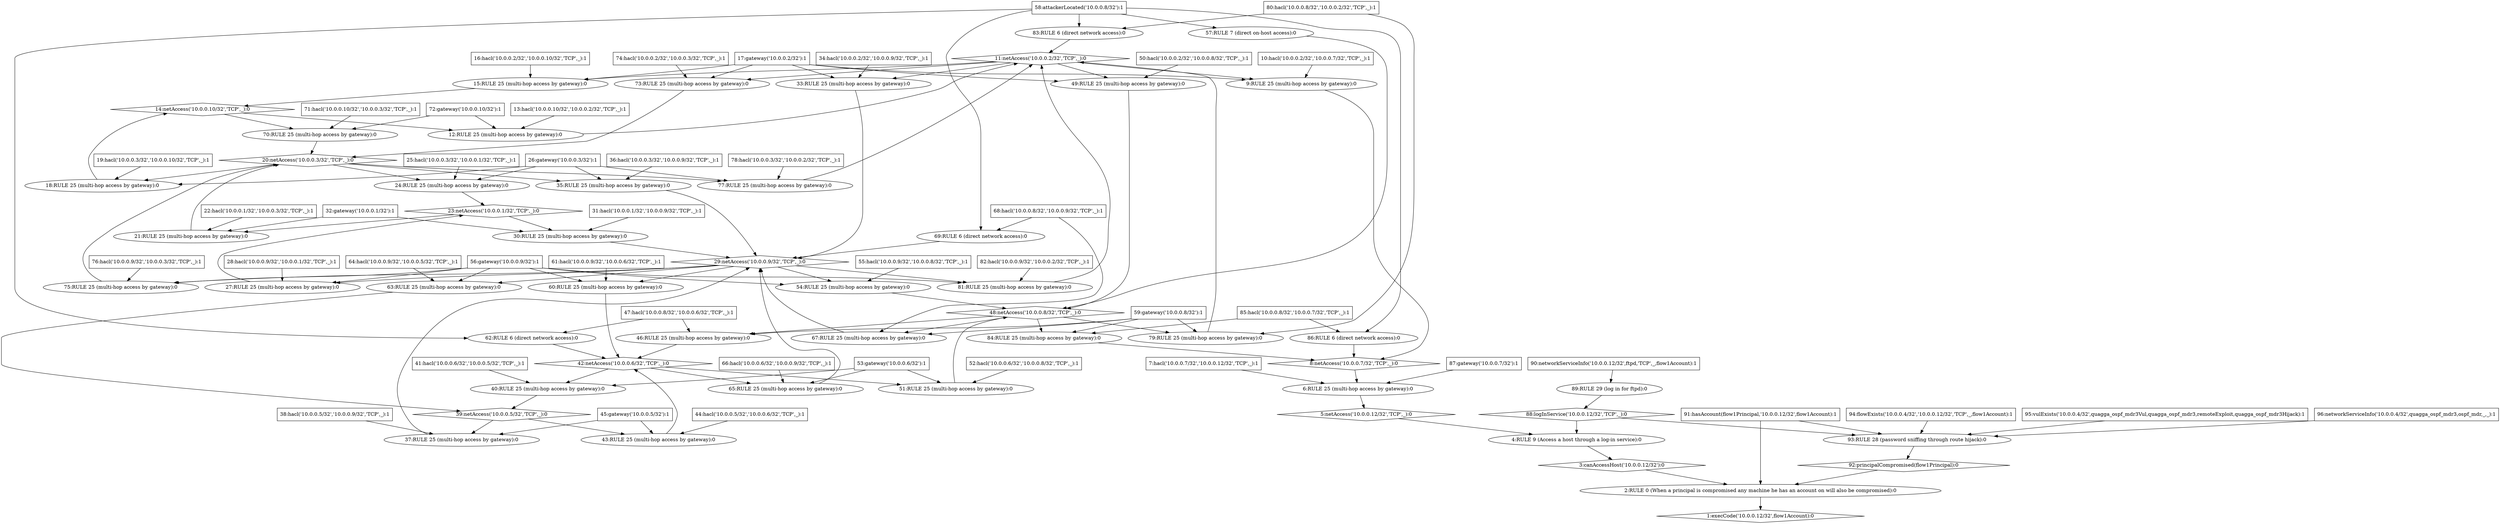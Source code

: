 digraph G {
	1 [label="1:execCode('10.0.0.12/32',flow1Account):0",shape=diamond];
	2 [label="2:RULE 0 (When a principal is compromised any machine he has an account on will also be compromised):0",shape=ellipse];
	3 [label="3:canAccessHost('10.0.0.12/32'):0",shape=diamond];
	4 [label="4:RULE 9 (Access a host through a log-in service):0",shape=ellipse];
	5 [label="5:netAccess('10.0.0.12/32','TCP',_):0",shape=diamond];
	6 [label="6:RULE 25 (multi-hop access by gateway):0",shape=ellipse];
	7 [label="7:hacl('10.0.0.7/32','10.0.0.12/32','TCP',_):1",shape=box];
	8 [label="8:netAccess('10.0.0.7/32','TCP',_):0",shape=diamond];
	9 [label="9:RULE 25 (multi-hop access by gateway):0",shape=ellipse];
	10 [label="10:hacl('10.0.0.2/32','10.0.0.7/32','TCP',_):1",shape=box];
	11 [label="11:netAccess('10.0.0.2/32','TCP',_):0",shape=diamond];
	12 [label="12:RULE 25 (multi-hop access by gateway):0",shape=ellipse];
	13 [label="13:hacl('10.0.0.10/32','10.0.0.2/32','TCP',_):1",shape=box];
	14 [label="14:netAccess('10.0.0.10/32','TCP',_):0",shape=diamond];
	15 [label="15:RULE 25 (multi-hop access by gateway):0",shape=ellipse];
	16 [label="16:hacl('10.0.0.2/32','10.0.0.10/32','TCP',_):1",shape=box];
	17 [label="17:gateway('10.0.0.2/32'):1",shape=box];
	18 [label="18:RULE 25 (multi-hop access by gateway):0",shape=ellipse];
	19 [label="19:hacl('10.0.0.3/32','10.0.0.10/32','TCP',_):1",shape=box];
	20 [label="20:netAccess('10.0.0.3/32','TCP',_):0",shape=diamond];
	21 [label="21:RULE 25 (multi-hop access by gateway):0",shape=ellipse];
	22 [label="22:hacl('10.0.0.1/32','10.0.0.3/32','TCP',_):1",shape=box];
	23 [label="23:netAccess('10.0.0.1/32','TCP',_):0",shape=diamond];
	24 [label="24:RULE 25 (multi-hop access by gateway):0",shape=ellipse];
	25 [label="25:hacl('10.0.0.3/32','10.0.0.1/32','TCP',_):1",shape=box];
	26 [label="26:gateway('10.0.0.3/32'):1",shape=box];
	27 [label="27:RULE 25 (multi-hop access by gateway):0",shape=ellipse];
	28 [label="28:hacl('10.0.0.9/32','10.0.0.1/32','TCP',_):1",shape=box];
	29 [label="29:netAccess('10.0.0.9/32','TCP',_):0",shape=diamond];
	30 [label="30:RULE 25 (multi-hop access by gateway):0",shape=ellipse];
	31 [label="31:hacl('10.0.0.1/32','10.0.0.9/32','TCP',_):1",shape=box];
	32 [label="32:gateway('10.0.0.1/32'):1",shape=box];
	33 [label="33:RULE 25 (multi-hop access by gateway):0",shape=ellipse];
	34 [label="34:hacl('10.0.0.2/32','10.0.0.9/32','TCP',_):1",shape=box];
	35 [label="35:RULE 25 (multi-hop access by gateway):0",shape=ellipse];
	36 [label="36:hacl('10.0.0.3/32','10.0.0.9/32','TCP',_):1",shape=box];
	37 [label="37:RULE 25 (multi-hop access by gateway):0",shape=ellipse];
	38 [label="38:hacl('10.0.0.5/32','10.0.0.9/32','TCP',_):1",shape=box];
	39 [label="39:netAccess('10.0.0.5/32','TCP',_):0",shape=diamond];
	40 [label="40:RULE 25 (multi-hop access by gateway):0",shape=ellipse];
	41 [label="41:hacl('10.0.0.6/32','10.0.0.5/32','TCP',_):1",shape=box];
	42 [label="42:netAccess('10.0.0.6/32','TCP',_):0",shape=diamond];
	43 [label="43:RULE 25 (multi-hop access by gateway):0",shape=ellipse];
	44 [label="44:hacl('10.0.0.5/32','10.0.0.6/32','TCP',_):1",shape=box];
	45 [label="45:gateway('10.0.0.5/32'):1",shape=box];
	46 [label="46:RULE 25 (multi-hop access by gateway):0",shape=ellipse];
	47 [label="47:hacl('10.0.0.8/32','10.0.0.6/32','TCP',_):1",shape=box];
	48 [label="48:netAccess('10.0.0.8/32','TCP',_):0",shape=diamond];
	49 [label="49:RULE 25 (multi-hop access by gateway):0",shape=ellipse];
	50 [label="50:hacl('10.0.0.2/32','10.0.0.8/32','TCP',_):1",shape=box];
	51 [label="51:RULE 25 (multi-hop access by gateway):0",shape=ellipse];
	52 [label="52:hacl('10.0.0.6/32','10.0.0.8/32','TCP',_):1",shape=box];
	53 [label="53:gateway('10.0.0.6/32'):1",shape=box];
	54 [label="54:RULE 25 (multi-hop access by gateway):0",shape=ellipse];
	55 [label="55:hacl('10.0.0.9/32','10.0.0.8/32','TCP',_):1",shape=box];
	56 [label="56:gateway('10.0.0.9/32'):1",shape=box];
	57 [label="57:RULE 7 (direct on-host access):0",shape=ellipse];
	58 [label="58:attackerLocated('10.0.0.8/32'):1",shape=box];
	59 [label="59:gateway('10.0.0.8/32'):1",shape=box];
	60 [label="60:RULE 25 (multi-hop access by gateway):0",shape=ellipse];
	61 [label="61:hacl('10.0.0.9/32','10.0.0.6/32','TCP',_):1",shape=box];
	62 [label="62:RULE 6 (direct network access):0",shape=ellipse];
	63 [label="63:RULE 25 (multi-hop access by gateway):0",shape=ellipse];
	64 [label="64:hacl('10.0.0.9/32','10.0.0.5/32','TCP',_):1",shape=box];
	65 [label="65:RULE 25 (multi-hop access by gateway):0",shape=ellipse];
	66 [label="66:hacl('10.0.0.6/32','10.0.0.9/32','TCP',_):1",shape=box];
	67 [label="67:RULE 25 (multi-hop access by gateway):0",shape=ellipse];
	68 [label="68:hacl('10.0.0.8/32','10.0.0.9/32','TCP',_):1",shape=box];
	69 [label="69:RULE 6 (direct network access):0",shape=ellipse];
	70 [label="70:RULE 25 (multi-hop access by gateway):0",shape=ellipse];
	71 [label="71:hacl('10.0.0.10/32','10.0.0.3/32','TCP',_):1",shape=box];
	72 [label="72:gateway('10.0.0.10/32'):1",shape=box];
	73 [label="73:RULE 25 (multi-hop access by gateway):0",shape=ellipse];
	74 [label="74:hacl('10.0.0.2/32','10.0.0.3/32','TCP',_):1",shape=box];
	75 [label="75:RULE 25 (multi-hop access by gateway):0",shape=ellipse];
	76 [label="76:hacl('10.0.0.9/32','10.0.0.3/32','TCP',_):1",shape=box];
	77 [label="77:RULE 25 (multi-hop access by gateway):0",shape=ellipse];
	78 [label="78:hacl('10.0.0.3/32','10.0.0.2/32','TCP',_):1",shape=box];
	79 [label="79:RULE 25 (multi-hop access by gateway):0",shape=ellipse];
	80 [label="80:hacl('10.0.0.8/32','10.0.0.2/32','TCP',_):1",shape=box];
	81 [label="81:RULE 25 (multi-hop access by gateway):0",shape=ellipse];
	82 [label="82:hacl('10.0.0.9/32','10.0.0.2/32','TCP',_):1",shape=box];
	83 [label="83:RULE 6 (direct network access):0",shape=ellipse];
	84 [label="84:RULE 25 (multi-hop access by gateway):0",shape=ellipse];
	85 [label="85:hacl('10.0.0.8/32','10.0.0.7/32','TCP',_):1",shape=box];
	86 [label="86:RULE 6 (direct network access):0",shape=ellipse];
	87 [label="87:gateway('10.0.0.7/32'):1",shape=box];
	88 [label="88:logInService('10.0.0.12/32','TCP',_):0",shape=diamond];
	89 [label="89:RULE 29 (log in for ftpd):0",shape=ellipse];
	90 [label="90:networkServiceInfo('10.0.0.12/32',ftpd,'TCP',_,flow1Account):1",shape=box];
	91 [label="91:hasAccount(flow1Principal,'10.0.0.12/32',flow1Account):1",shape=box];
	92 [label="92:principalCompromised(flow1Principal):0",shape=diamond];
	93 [label="93:RULE 28 (password sniffing through route hijack):0",shape=ellipse];
	94 [label="94:flowExists('10.0.0.4/32','10.0.0.12/32','TCP',_,flow1Account):1",shape=box];
	95 [label="95:vulExists('10.0.0.4/32',quagga_ospf_mdr3Vul,quagga_ospf_mdr3,remoteExploit,quagga_ospf_mdr3Hijack):1",shape=box];
	96 [label="96:networkServiceInfo('10.0.0.4/32',quagga_ospf_mdr3,ospf_mdr,_,_):1",shape=box];
	7 -> 	6;
	10 -> 	9;
	13 -> 	12;
	16 -> 	15;
	11 -> 	15;
	17 -> 	15;
	15 -> 	14;
	19 -> 	18;
	22 -> 	21;
	25 -> 	24;
	20 -> 	24;
	26 -> 	24;
	24 -> 	23;
	28 -> 	27;
	31 -> 	30;
	23 -> 	30;
	32 -> 	30;
	30 -> 	29;
	34 -> 	33;
	11 -> 	33;
	17 -> 	33;
	33 -> 	29;
	36 -> 	35;
	20 -> 	35;
	26 -> 	35;
	35 -> 	29;
	38 -> 	37;
	41 -> 	40;
	44 -> 	43;
	39 -> 	43;
	45 -> 	43;
	43 -> 	42;
	47 -> 	46;
	50 -> 	49;
	11 -> 	49;
	17 -> 	49;
	49 -> 	48;
	52 -> 	51;
	42 -> 	51;
	53 -> 	51;
	51 -> 	48;
	55 -> 	54;
	29 -> 	54;
	56 -> 	54;
	54 -> 	48;
	58 -> 	57;
	57 -> 	48;
	48 -> 	46;
	59 -> 	46;
	46 -> 	42;
	61 -> 	60;
	29 -> 	60;
	56 -> 	60;
	60 -> 	42;
	47 -> 	62;
	58 -> 	62;
	62 -> 	42;
	42 -> 	40;
	53 -> 	40;
	40 -> 	39;
	64 -> 	63;
	29 -> 	63;
	56 -> 	63;
	63 -> 	39;
	39 -> 	37;
	45 -> 	37;
	37 -> 	29;
	66 -> 	65;
	42 -> 	65;
	53 -> 	65;
	65 -> 	29;
	68 -> 	67;
	48 -> 	67;
	59 -> 	67;
	67 -> 	29;
	68 -> 	69;
	58 -> 	69;
	69 -> 	29;
	29 -> 	27;
	56 -> 	27;
	27 -> 	23;
	23 -> 	21;
	32 -> 	21;
	21 -> 	20;
	71 -> 	70;
	14 -> 	70;
	72 -> 	70;
	70 -> 	20;
	74 -> 	73;
	11 -> 	73;
	17 -> 	73;
	73 -> 	20;
	76 -> 	75;
	29 -> 	75;
	56 -> 	75;
	75 -> 	20;
	20 -> 	18;
	26 -> 	18;
	18 -> 	14;
	14 -> 	12;
	72 -> 	12;
	12 -> 	11;
	78 -> 	77;
	20 -> 	77;
	26 -> 	77;
	77 -> 	11;
	80 -> 	79;
	48 -> 	79;
	59 -> 	79;
	79 -> 	11;
	82 -> 	81;
	29 -> 	81;
	56 -> 	81;
	81 -> 	11;
	80 -> 	83;
	58 -> 	83;
	83 -> 	11;
	11 -> 	9;
	17 -> 	9;
	9 -> 	8;
	85 -> 	84;
	48 -> 	84;
	59 -> 	84;
	84 -> 	8;
	85 -> 	86;
	58 -> 	86;
	86 -> 	8;
	8 -> 	6;
	87 -> 	6;
	6 -> 	5;
	5 -> 	4;
	90 -> 	89;
	89 -> 	88;
	88 -> 	4;
	4 -> 	3;
	3 -> 	2;
	91 -> 	2;
	94 -> 	93;
	88 -> 	93;
	95 -> 	93;
	96 -> 	93;
	91 -> 	93;
	93 -> 	92;
	92 -> 	2;
	2 -> 	1;
}
